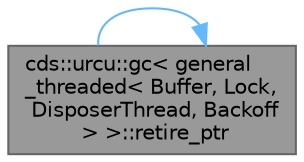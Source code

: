 digraph "cds::urcu::gc&lt; general_threaded&lt; Buffer, Lock, DisposerThread, Backoff &gt; &gt;::retire_ptr"
{
 // LATEX_PDF_SIZE
  bgcolor="transparent";
  edge [fontname=Helvetica,fontsize=10,labelfontname=Helvetica,labelfontsize=10];
  node [fontname=Helvetica,fontsize=10,shape=box,height=0.2,width=0.4];
  rankdir="LR";
  Node1 [id="Node000001",label="cds::urcu::gc\< general\l_threaded\< Buffer, Lock,\l DisposerThread, Backoff\l \> \>::retire_ptr",height=0.2,width=0.4,color="gray40", fillcolor="grey60", style="filled", fontcolor="black",tooltip="Retires pointer p by the disposer pFunc"];
  Node1 -> Node1 [id="edge1_Node000001_Node000001",color="steelblue1",style="solid",tooltip=" "];
}

